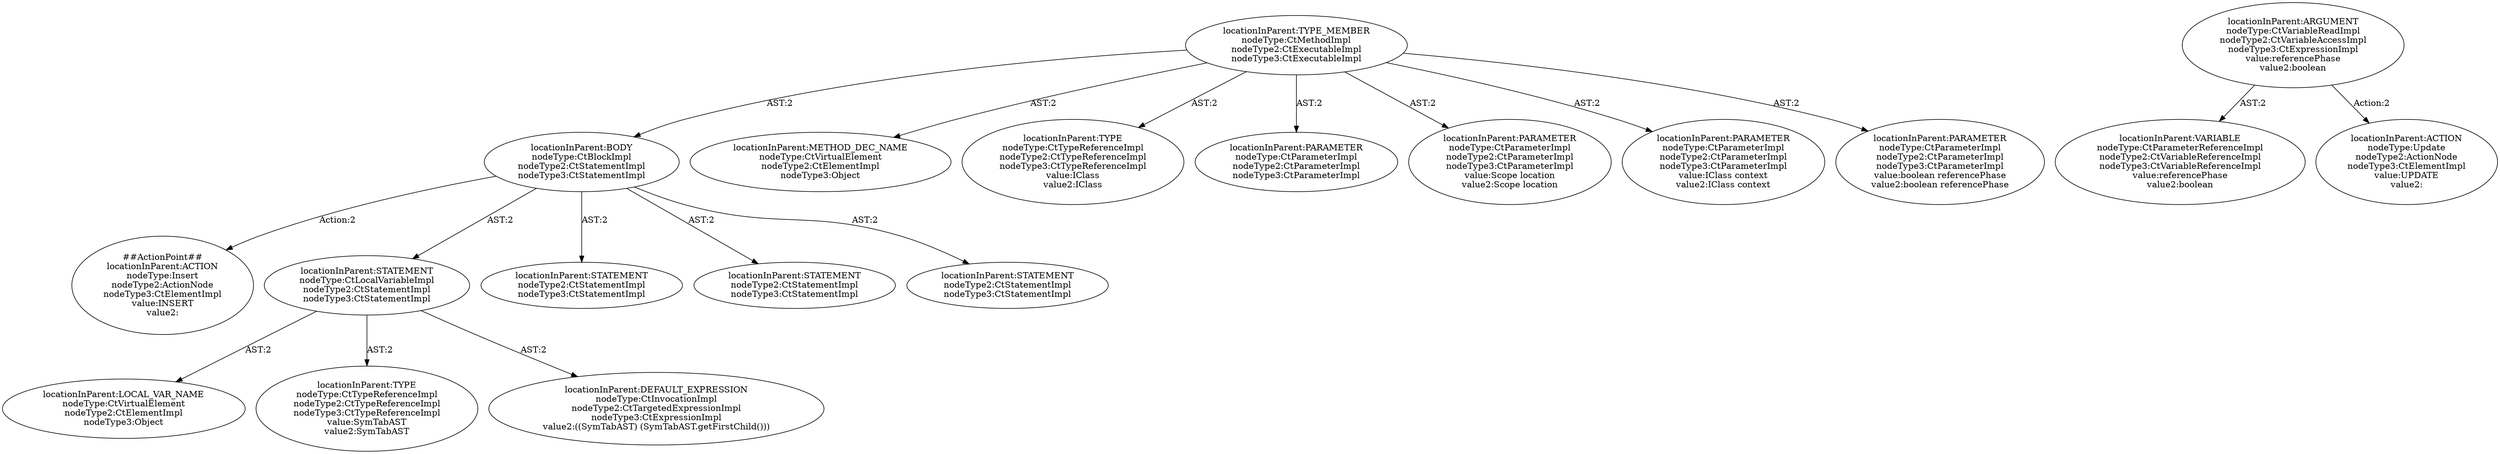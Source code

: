 digraph "Pattern" {
0 [label="##ActionPoint##
locationInParent:ACTION
nodeType:Insert
nodeType2:ActionNode
nodeType3:CtElementImpl
value:INSERT
value2:" shape=ellipse]
1 [label="locationInParent:BODY
nodeType:CtBlockImpl
nodeType2:CtStatementImpl
nodeType3:CtStatementImpl" shape=ellipse]
2 [label="locationInParent:TYPE_MEMBER
nodeType:CtMethodImpl
nodeType2:CtExecutableImpl
nodeType3:CtExecutableImpl" shape=ellipse]
3 [label="locationInParent:METHOD_DEC_NAME
nodeType:CtVirtualElement
nodeType2:CtElementImpl
nodeType3:Object" shape=ellipse]
4 [label="locationInParent:TYPE
nodeType:CtTypeReferenceImpl
nodeType2:CtTypeReferenceImpl
nodeType3:CtTypeReferenceImpl
value:IClass
value2:IClass" shape=ellipse]
5 [label="locationInParent:PARAMETER
nodeType:CtParameterImpl
nodeType2:CtParameterImpl
nodeType3:CtParameterImpl" shape=ellipse]
6 [label="locationInParent:PARAMETER
nodeType:CtParameterImpl
nodeType2:CtParameterImpl
nodeType3:CtParameterImpl
value:Scope location
value2:Scope location" shape=ellipse]
7 [label="locationInParent:PARAMETER
nodeType:CtParameterImpl
nodeType2:CtParameterImpl
nodeType3:CtParameterImpl
value:IClass context
value2:IClass context" shape=ellipse]
8 [label="locationInParent:PARAMETER
nodeType:CtParameterImpl
nodeType2:CtParameterImpl
nodeType3:CtParameterImpl
value:boolean referencePhase
value2:boolean referencePhase" shape=ellipse]
9 [label="locationInParent:STATEMENT
nodeType:CtLocalVariableImpl
nodeType2:CtStatementImpl
nodeType3:CtStatementImpl" shape=ellipse]
10 [label="locationInParent:LOCAL_VAR_NAME
nodeType:CtVirtualElement
nodeType2:CtElementImpl
nodeType3:Object" shape=ellipse]
11 [label="locationInParent:TYPE
nodeType:CtTypeReferenceImpl
nodeType2:CtTypeReferenceImpl
nodeType3:CtTypeReferenceImpl
value:SymTabAST
value2:SymTabAST" shape=ellipse]
12 [label="locationInParent:DEFAULT_EXPRESSION
nodeType:CtInvocationImpl
nodeType2:CtTargetedExpressionImpl
nodeType3:CtExpressionImpl
value2:((SymTabAST) (SymTabAST.getFirstChild()))" shape=ellipse]
13 [label="locationInParent:STATEMENT
nodeType2:CtStatementImpl
nodeType3:CtStatementImpl" shape=ellipse]
14 [label="locationInParent:STATEMENT
nodeType2:CtStatementImpl
nodeType3:CtStatementImpl" shape=ellipse]
15 [label="locationInParent:STATEMENT
nodeType2:CtStatementImpl
nodeType3:CtStatementImpl" shape=ellipse]
16 [label="locationInParent:ARGUMENT
nodeType:CtVariableReadImpl
nodeType2:CtVariableAccessImpl
nodeType3:CtExpressionImpl
value:referencePhase
value2:boolean" shape=ellipse]
17 [label="locationInParent:VARIABLE
nodeType:CtParameterReferenceImpl
nodeType2:CtVariableReferenceImpl
nodeType3:CtVariableReferenceImpl
value:referencePhase
value2:boolean" shape=ellipse]
18 [label="locationInParent:ACTION
nodeType:Update
nodeType2:ActionNode
nodeType3:CtElementImpl
value:UPDATE
value2:" shape=ellipse]
1 -> 0 [label="Action:2"];
1 -> 9 [label="AST:2"];
1 -> 13 [label="AST:2"];
1 -> 14 [label="AST:2"];
1 -> 15 [label="AST:2"];
2 -> 1 [label="AST:2"];
2 -> 3 [label="AST:2"];
2 -> 4 [label="AST:2"];
2 -> 5 [label="AST:2"];
2 -> 6 [label="AST:2"];
2 -> 7 [label="AST:2"];
2 -> 8 [label="AST:2"];
9 -> 10 [label="AST:2"];
9 -> 11 [label="AST:2"];
9 -> 12 [label="AST:2"];
16 -> 17 [label="AST:2"];
16 -> 18 [label="Action:2"];
}
